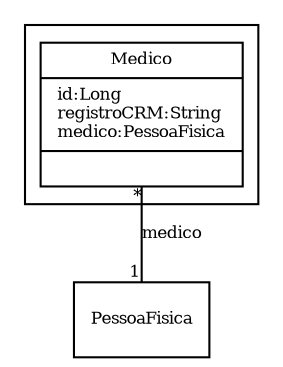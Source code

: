 digraph G{
fontname = "Times-Roman"
fontsize = 8

node [
        fontname = "Times-Roman"
        fontsize = 8
        shape = "record"
]

edge [
        fontname = "Times-Roman"
        fontsize = 8
]

subgraph clusterMEDICO
{
Medico [label = "{Medico|id:Long\lregistroCRM:String\lmedico:PessoaFisica\l|\l}"]
}
edge [arrowhead = "none" headlabel = "1" taillabel = "*"] Medico -> PessoaFisica [label = "medico"]
}
